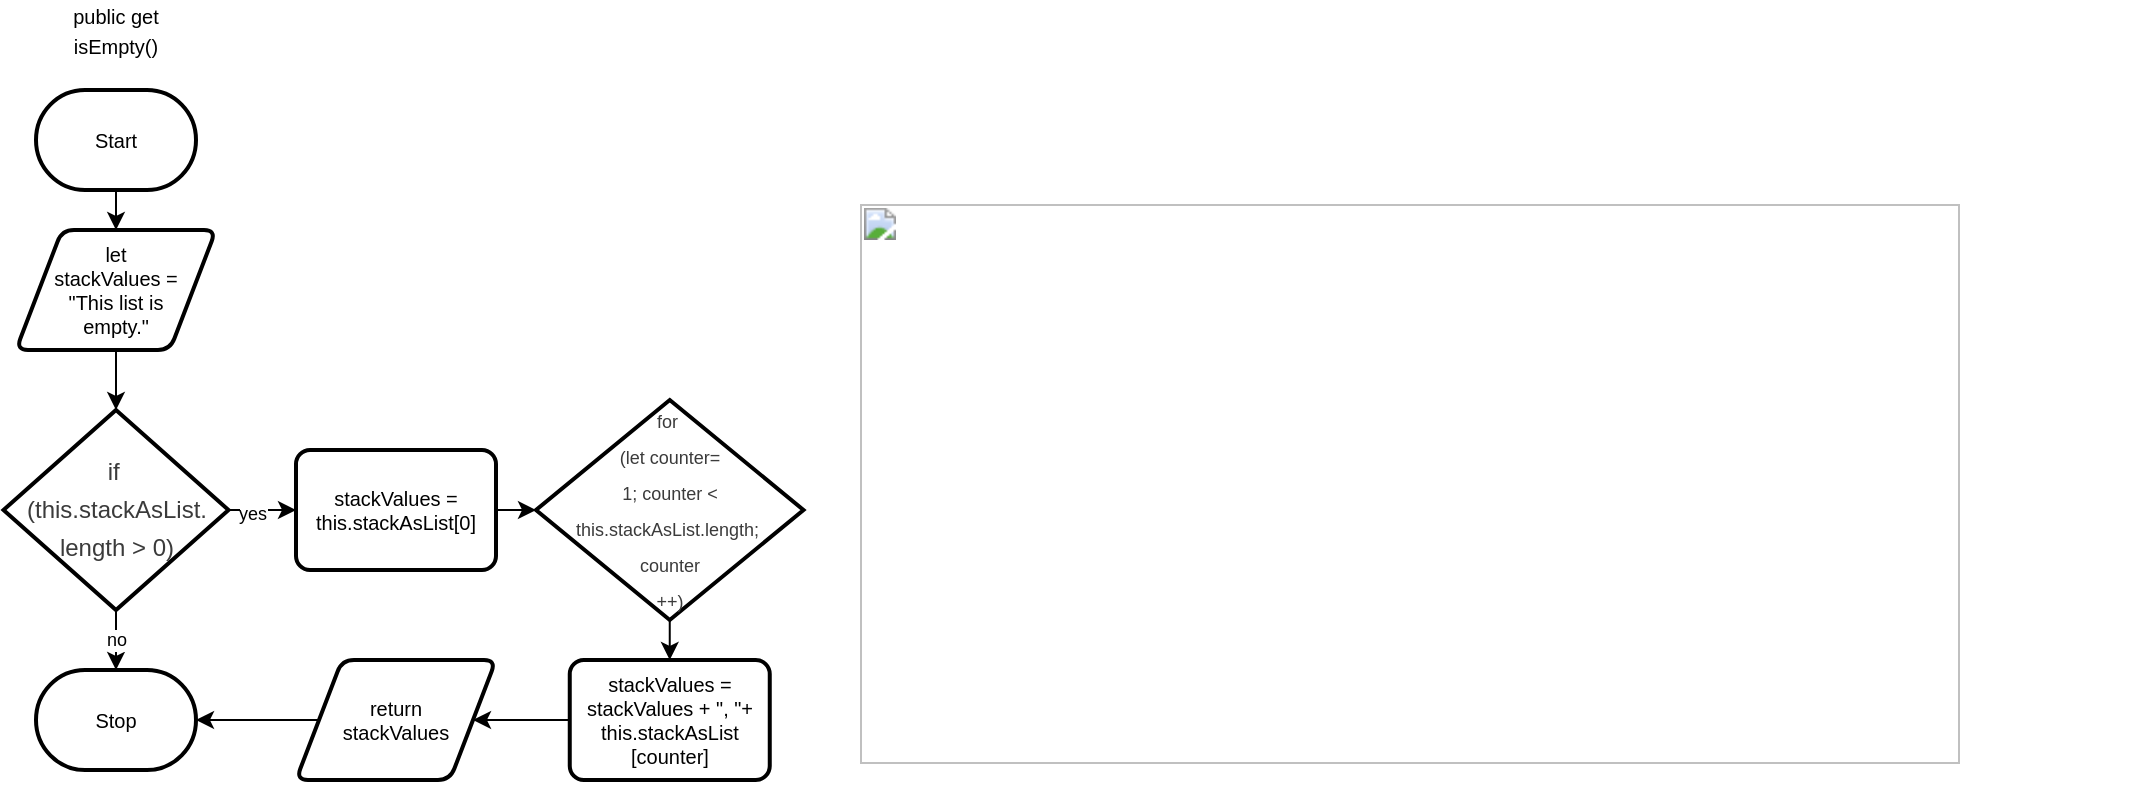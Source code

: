 <mxfile>
    <diagram id="7_Fc4gI3Qs99ETPd2BOS" name="Page-1">
        <mxGraphModel dx="686" dy="460" grid="1" gridSize="10" guides="1" tooltips="1" connect="1" arrows="1" fold="1" page="1" pageScale="1" pageWidth="850" pageHeight="1100" math="0" shadow="0">
            <root>
                <mxCell id="0"/>
                <mxCell id="1" parent="0"/>
                <mxCell id="2" value="&lt;meta charset=&quot;utf-8&quot;&gt;&lt;b id=&quot;docs-internal-guid-a792d4cb-7fff-d5eb-75e5-471019ac22ed&quot; style=&quot;font-weight:normal;&quot;&gt;&lt;span style=&quot;border:none;display:inline-block;overflow:hidden;width:550px;height:280px;&quot;&gt;&lt;img style=&quot;margin-left:0px;margin-top:0px;&quot; height=&quot;280&quot; width=&quot;550&quot; src=&quot;https://lh7-us.googleusercontent.com/vX31b_ZD1XGH0fPo1j5FOnXwS1q2tyAbOdbUYv7mxwRvbCUAJFLsQlvy3YPaWMQjXEsKlocZnDFoRLND3hsPM3HsnJd5kJGahJp6mSPVqtO45aR4YZxxE1DUN-dwUGwrYvIkMZqrMXUolo6B5YFwCg&quot;&gt;&lt;/span&gt;&lt;/b&gt;" style="text;whiteSpace=wrap;html=1;" parent="1" vertex="1">
                    <mxGeometry x="460" y="320" width="635" height="300" as="geometry"/>
                </mxCell>
                <mxCell id="3" value="&lt;font style=&quot;font-size: 10px;&quot;&gt;public get isEmpty()&lt;/font&gt;" style="text;strokeColor=none;align=center;fillColor=none;html=1;verticalAlign=middle;whiteSpace=wrap;rounded=0;" parent="1" vertex="1">
                    <mxGeometry x="60" y="230" width="60" height="20" as="geometry"/>
                </mxCell>
                <mxCell id="10" style="edgeStyle=none;html=1;exitX=0.5;exitY=1;exitDx=0;exitDy=0;exitPerimeter=0;fontFamily=Helvetica;fontSize=10;" parent="1" source="4" target="6" edge="1">
                    <mxGeometry relative="1" as="geometry"/>
                </mxCell>
                <mxCell id="4" value="Start" style="strokeWidth=2;html=1;shape=mxgraph.flowchart.terminator;whiteSpace=wrap;fontSize=10;" parent="1" vertex="1">
                    <mxGeometry x="50" y="270" width="80" height="50" as="geometry"/>
                </mxCell>
                <mxCell id="11" style="edgeStyle=none;html=1;exitX=0.5;exitY=1;exitDx=0;exitDy=0;fontFamily=Helvetica;fontSize=10;" parent="1" source="6" target="7" edge="1">
                    <mxGeometry relative="1" as="geometry"/>
                </mxCell>
                <mxCell id="6" value="let &lt;br&gt;stackValues = &lt;br&gt;&quot;This list is &lt;br&gt;empty.&quot;" style="shape=parallelogram;html=1;strokeWidth=2;perimeter=parallelogramPerimeter;whiteSpace=wrap;rounded=1;arcSize=12;size=0.23;fontSize=10;" parent="1" vertex="1">
                    <mxGeometry x="40" y="340" width="100" height="60" as="geometry"/>
                </mxCell>
                <mxCell id="12" style="edgeStyle=none;html=1;exitX=1;exitY=0.5;exitDx=0;exitDy=0;exitPerimeter=0;entryX=0;entryY=0.5;entryDx=0;entryDy=0;fontFamily=Helvetica;fontSize=10;" parent="1" source="7" target="9" edge="1">
                    <mxGeometry relative="1" as="geometry"/>
                </mxCell>
                <mxCell id="17" value="yes" style="edgeLabel;html=1;align=center;verticalAlign=middle;resizable=0;points=[];fontSize=9;fontFamily=Helvetica;" parent="12" vertex="1" connectable="0">
                    <mxGeometry x="-0.347" y="-1" relative="1" as="geometry">
                        <mxPoint y="1" as="offset"/>
                    </mxGeometry>
                </mxCell>
                <mxCell id="19" value="no" style="edgeStyle=none;html=1;exitX=0.5;exitY=1;exitDx=0;exitDy=0;exitPerimeter=0;fontFamily=Helvetica;fontSize=9;" parent="1" source="7" target="18" edge="1">
                    <mxGeometry relative="1" as="geometry"/>
                </mxCell>
                <mxCell id="7" value="&lt;div style=&quot;line-height: 18px;&quot;&gt;&lt;div style=&quot;line-height: 18px;&quot;&gt;&lt;font color=&quot;#3b3b3b&quot;&gt;&lt;span style=&quot;font-size: 12px;&quot;&gt;if&amp;nbsp;&lt;/span&gt;&lt;/font&gt;&lt;/div&gt;&lt;div style=&quot;line-height: 18px;&quot;&gt;&lt;font color=&quot;#3b3b3b&quot;&gt;&lt;span style=&quot;font-size: 12px;&quot;&gt;(this.stackAsList.&lt;/span&gt;&lt;/font&gt;&lt;/div&gt;&lt;div style=&quot;line-height: 18px;&quot;&gt;&lt;font color=&quot;#3b3b3b&quot;&gt;&lt;span style=&quot;font-size: 12px;&quot;&gt;length &amp;gt; 0)&lt;/span&gt;&lt;/font&gt;&lt;br&gt;&lt;/div&gt;&lt;/div&gt;" style="strokeWidth=2;html=1;shape=mxgraph.flowchart.decision;whiteSpace=wrap;fontSize=10;" parent="1" vertex="1">
                    <mxGeometry x="33.75" y="430" width="112.5" height="100" as="geometry"/>
                </mxCell>
                <mxCell id="23" style="edgeStyle=none;html=1;exitX=1;exitY=0.5;exitDx=0;exitDy=0;entryX=0;entryY=0.5;entryDx=0;entryDy=0;entryPerimeter=0;fontFamily=Helvetica;fontSize=9;" parent="1" source="9" target="13" edge="1">
                    <mxGeometry relative="1" as="geometry"/>
                </mxCell>
                <mxCell id="9" value="stackValues = this.stackAsList[0]" style="rounded=1;whiteSpace=wrap;html=1;absoluteArcSize=1;arcSize=14;strokeWidth=2;labelBackgroundColor=none;fontFamily=Helvetica;fontSize=10;" parent="1" vertex="1">
                    <mxGeometry x="180" y="450" width="100" height="60" as="geometry"/>
                </mxCell>
                <mxCell id="24" style="edgeStyle=none;html=1;exitX=0.5;exitY=1;exitDx=0;exitDy=0;exitPerimeter=0;entryX=0.5;entryY=0;entryDx=0;entryDy=0;fontFamily=Helvetica;fontSize=9;" parent="1" source="13" target="15" edge="1">
                    <mxGeometry relative="1" as="geometry"/>
                </mxCell>
                <mxCell id="13" value="&lt;div style=&quot;line-height: 18px; font-size: 9px;&quot;&gt;&lt;div style=&quot;line-height: 18px;&quot;&gt;&lt;font style=&quot;font-size: 9px;&quot; color=&quot;#3b3b3b&quot;&gt;&lt;span style=&quot;&quot;&gt;for&amp;nbsp;&lt;/span&gt;&lt;/font&gt;&lt;/div&gt;&lt;div style=&quot;line-height: 18px;&quot;&gt;&lt;font style=&quot;font-size: 9px;&quot; color=&quot;#3b3b3b&quot;&gt;&lt;span style=&quot;&quot;&gt;(let counter&lt;/span&gt;&lt;/font&gt;&lt;font style=&quot;background-color: initial;&quot; color=&quot;#3b3b3b&quot;&gt;=&lt;/font&gt;&lt;/div&gt;&lt;div style=&quot;line-height: 18px;&quot;&gt;&lt;font style=&quot;background-color: initial;&quot; color=&quot;#3b3b3b&quot;&gt;&amp;nbsp;1; counter&lt;/font&gt;&lt;span style=&quot;background-color: initial; color: rgb(59, 59, 59);&quot;&gt;&amp;nbsp;&amp;lt;&amp;nbsp;&lt;/span&gt;&lt;/div&gt;&lt;div style=&quot;line-height: 18px;&quot;&gt;&lt;font style=&quot;font-size: 9px;&quot; color=&quot;#3b3b3b&quot;&gt;&lt;span style=&quot;&quot;&gt;this.stackAsList.&lt;/span&gt;&lt;/font&gt;&lt;span style=&quot;color: rgb(59, 59, 59); background-color: initial;&quot;&gt;length;&amp;nbsp;&lt;/span&gt;&lt;/div&gt;&lt;div style=&quot;line-height: 18px;&quot;&gt;&lt;font style=&quot;font-size: 9px;&quot; color=&quot;#3b3b3b&quot;&gt;&lt;span style=&quot;&quot;&gt;counter&lt;/span&gt;&lt;/font&gt;&lt;/div&gt;&lt;div style=&quot;line-height: 18px;&quot;&gt;&lt;font style=&quot;font-size: 9px;&quot; color=&quot;#3b3b3b&quot;&gt;&lt;span style=&quot;&quot;&gt;++)&lt;/span&gt;&lt;/font&gt;&lt;br&gt;&lt;/div&gt;&lt;/div&gt;" style="strokeWidth=2;html=1;shape=mxgraph.flowchart.decision;whiteSpace=wrap;fontSize=10;" parent="1" vertex="1">
                    <mxGeometry x="300" y="425" width="133.75" height="110" as="geometry"/>
                </mxCell>
                <mxCell id="25" style="edgeStyle=none;html=1;exitX=0;exitY=0.5;exitDx=0;exitDy=0;fontFamily=Helvetica;fontSize=9;" parent="1" source="15" target="20" edge="1">
                    <mxGeometry relative="1" as="geometry"/>
                </mxCell>
                <mxCell id="15" value="stackValues = stackValues + &quot;, &quot;+ this.stackAsList&lt;br&gt;[counter]" style="rounded=1;whiteSpace=wrap;html=1;absoluteArcSize=1;arcSize=14;strokeWidth=2;labelBackgroundColor=none;fontFamily=Helvetica;fontSize=10;" parent="1" vertex="1">
                    <mxGeometry x="316.88" y="555" width="100" height="60" as="geometry"/>
                </mxCell>
                <mxCell id="18" value="Stop" style="strokeWidth=2;html=1;shape=mxgraph.flowchart.terminator;whiteSpace=wrap;fontSize=10;" parent="1" vertex="1">
                    <mxGeometry x="50" y="560" width="80" height="50" as="geometry"/>
                </mxCell>
                <mxCell id="27" style="edgeStyle=none;html=1;exitX=0;exitY=0.5;exitDx=0;exitDy=0;entryX=1;entryY=0.5;entryDx=0;entryDy=0;entryPerimeter=0;fontFamily=Helvetica;fontSize=9;" parent="1" source="20" target="18" edge="1">
                    <mxGeometry relative="1" as="geometry"/>
                </mxCell>
                <mxCell id="20" value="return &lt;br&gt;stackValues" style="shape=parallelogram;html=1;strokeWidth=2;perimeter=parallelogramPerimeter;whiteSpace=wrap;rounded=1;arcSize=12;size=0.23;fontSize=10;" parent="1" vertex="1">
                    <mxGeometry x="180" y="555" width="100" height="60" as="geometry"/>
                </mxCell>
            </root>
        </mxGraphModel>
    </diagram>
</mxfile>